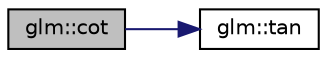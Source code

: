 digraph "glm::cot"
{
  edge [fontname="Helvetica",fontsize="10",labelfontname="Helvetica",labelfontsize="10"];
  node [fontname="Helvetica",fontsize="10",shape=record];
  rankdir="LR";
  Node1 [label="glm::cot",height=0.2,width=0.4,color="black", fillcolor="grey75", style="filled", fontcolor="black"];
  Node1 -> Node2 [color="midnightblue",fontsize="10",style="solid",fontname="Helvetica"];
  Node2 [label="glm::tan",height=0.2,width=0.4,color="black", fillcolor="white", style="filled",URL="$group__core__func__trigonometric.html#ga328aeb0de4f312dc3d200cb929715d44"];
}
